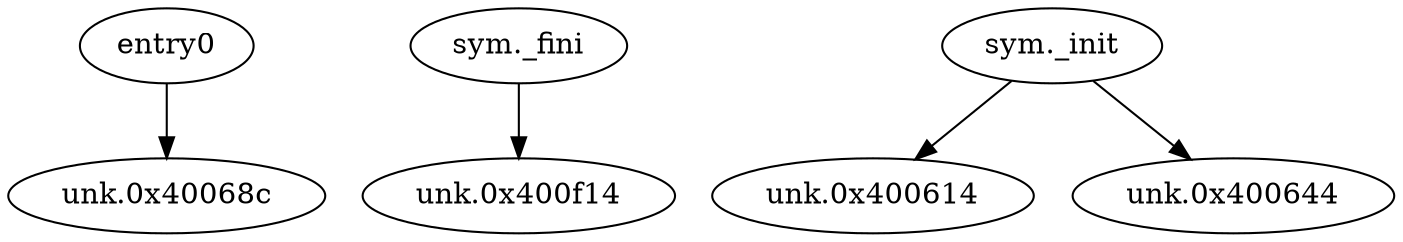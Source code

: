 digraph code {
  "0x00400680" [label="entry0"];
  "0x00400680" -> "0x0040068c";
  "0x0040068c" [label="unk.0x40068c"];
  "0x00400ef0" [label="sym._fini"];
  "0x00400ef0" -> "0x00400f14";
  "0x00400f14" [label="unk.0x400f14"];
  "0x004005f0" [label="sym._init"];
  "0x004005f0" -> "0x00400614";
  "0x00400614" [label="unk.0x400614"];
  "0x004005f0" -> "0x00400644";
  "0x00400644" [label="unk.0x400644"];
}